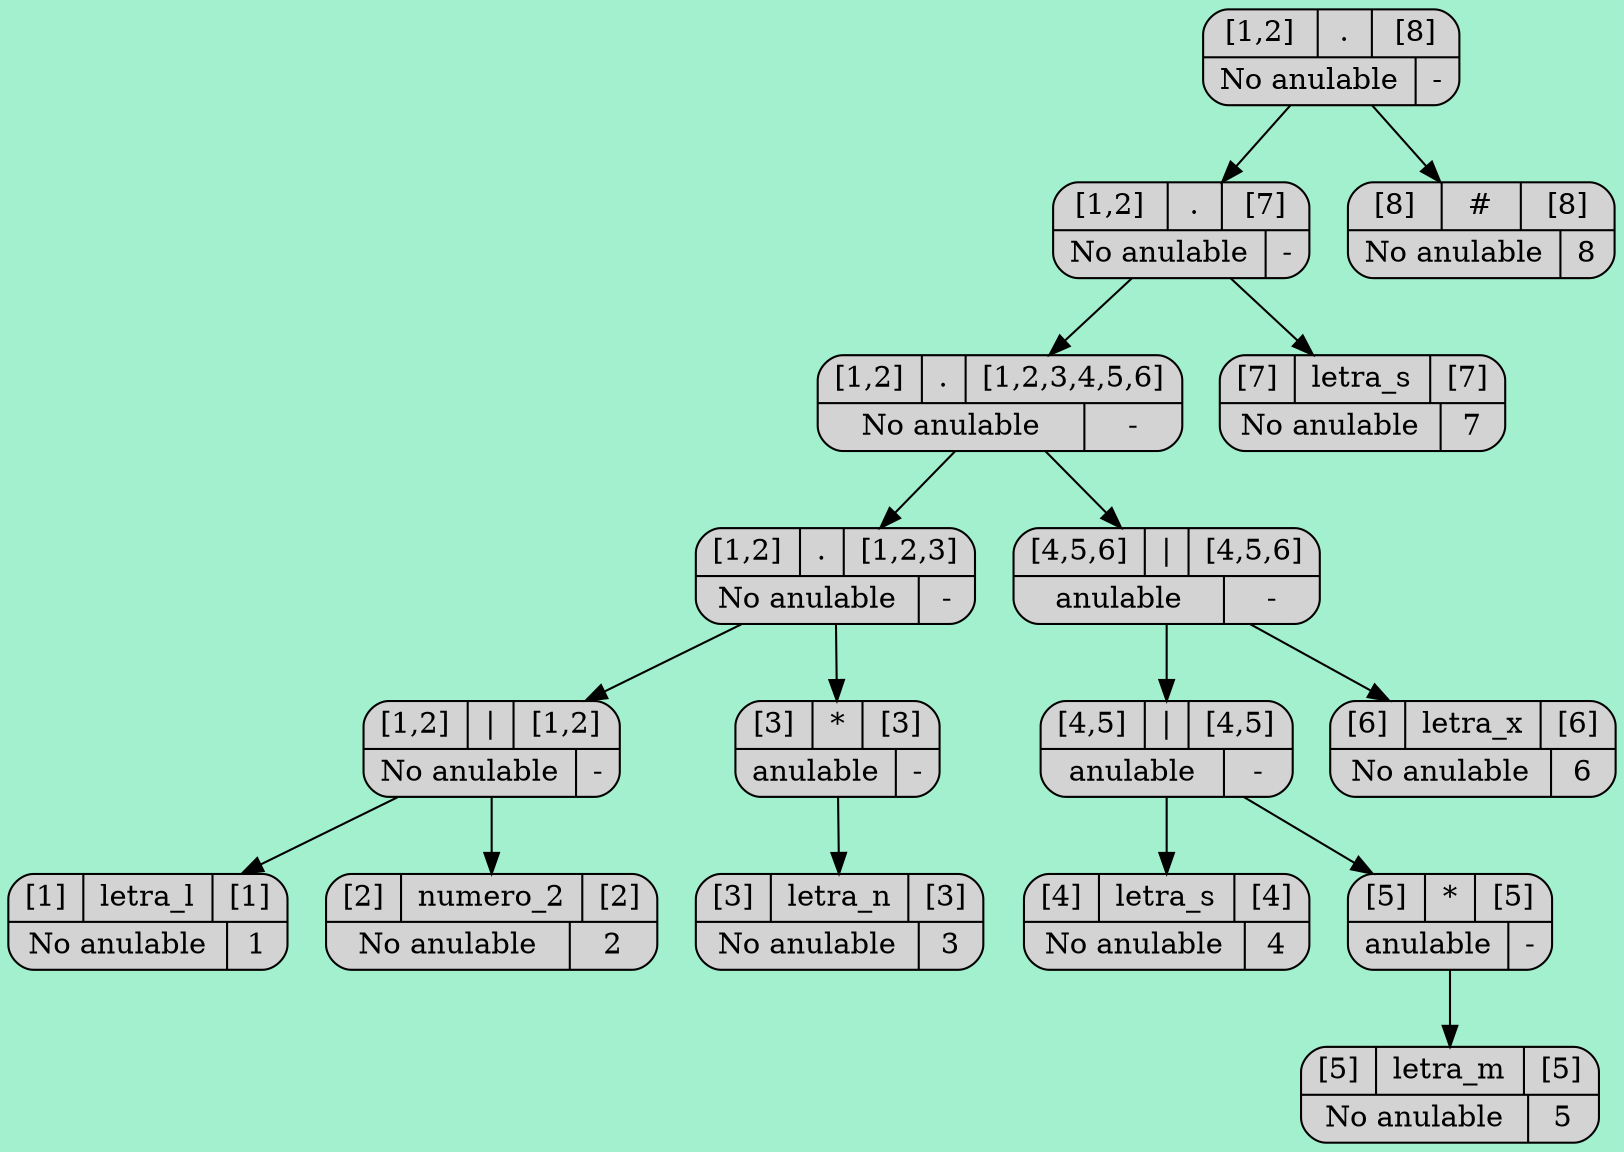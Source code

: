 digraph Arbol_Sintactico{
  bgcolor = "#A3F0CF"
node [shape=Mrecord style =filled];
node0[label="{{[1,2]|.|[8]}|{No anulable|-}}"];
node0 -> node00
node00[label="{{[1,2]|.|[7]}|{No anulable|-}}"];
node00 -> node000
node000[label="{{[1,2]|.|[1,2,3,4,5,6]}|{No anulable|-}}"];
node000 -> node0000
node0000[label="{{[1,2]|.|[1,2,3]}|{No anulable|-}}"];
node0000 -> node00000
node00000[label="{{[1,2]|\||[1,2]}|{No anulable|-}}"];
node00000 -> node000000
node000000[label="{{[1]|letra_l|[1]}|{No anulable|1}}"];
node00000 -> node000001
node000001[label="{{[2]|numero_2|[2]}|{No anulable|2}}"];
node0000 -> node00001
node00001[label="{{[3]|*|[3]}|{anulable|-}}"];
node00001 -> node000010
node000010[label="{{[3]|letra_n|[3]}|{No anulable|3}}"];
node000 -> node0001
node0001[label="{{[4,5,6]|\||[4,5,6]}|{anulable|-}}"];
node0001 -> node00010
node00010[label="{{[4,5]|\||[4,5]}|{anulable|-}}"];
node00010 -> node000100
node000100[label="{{[4]|letra_s|[4]}|{No anulable|4}}"];
node00010 -> node000101
node000101[label="{{[5]|*|[5]}|{anulable|-}}"];
node000101 -> node0001010
node0001010[label="{{[5]|letra_m|[5]}|{No anulable|5}}"];
node0001 -> node00011
node00011[label="{{[6]|letra_x|[6]}|{No anulable|6}}"];
node00 -> node001
node001[label="{{[7]|letra_s|[7]}|{No anulable|7}}"];
node0 -> node01
node01[label="{{[8]|#|[8]}|{No anulable|8}}"];


}
